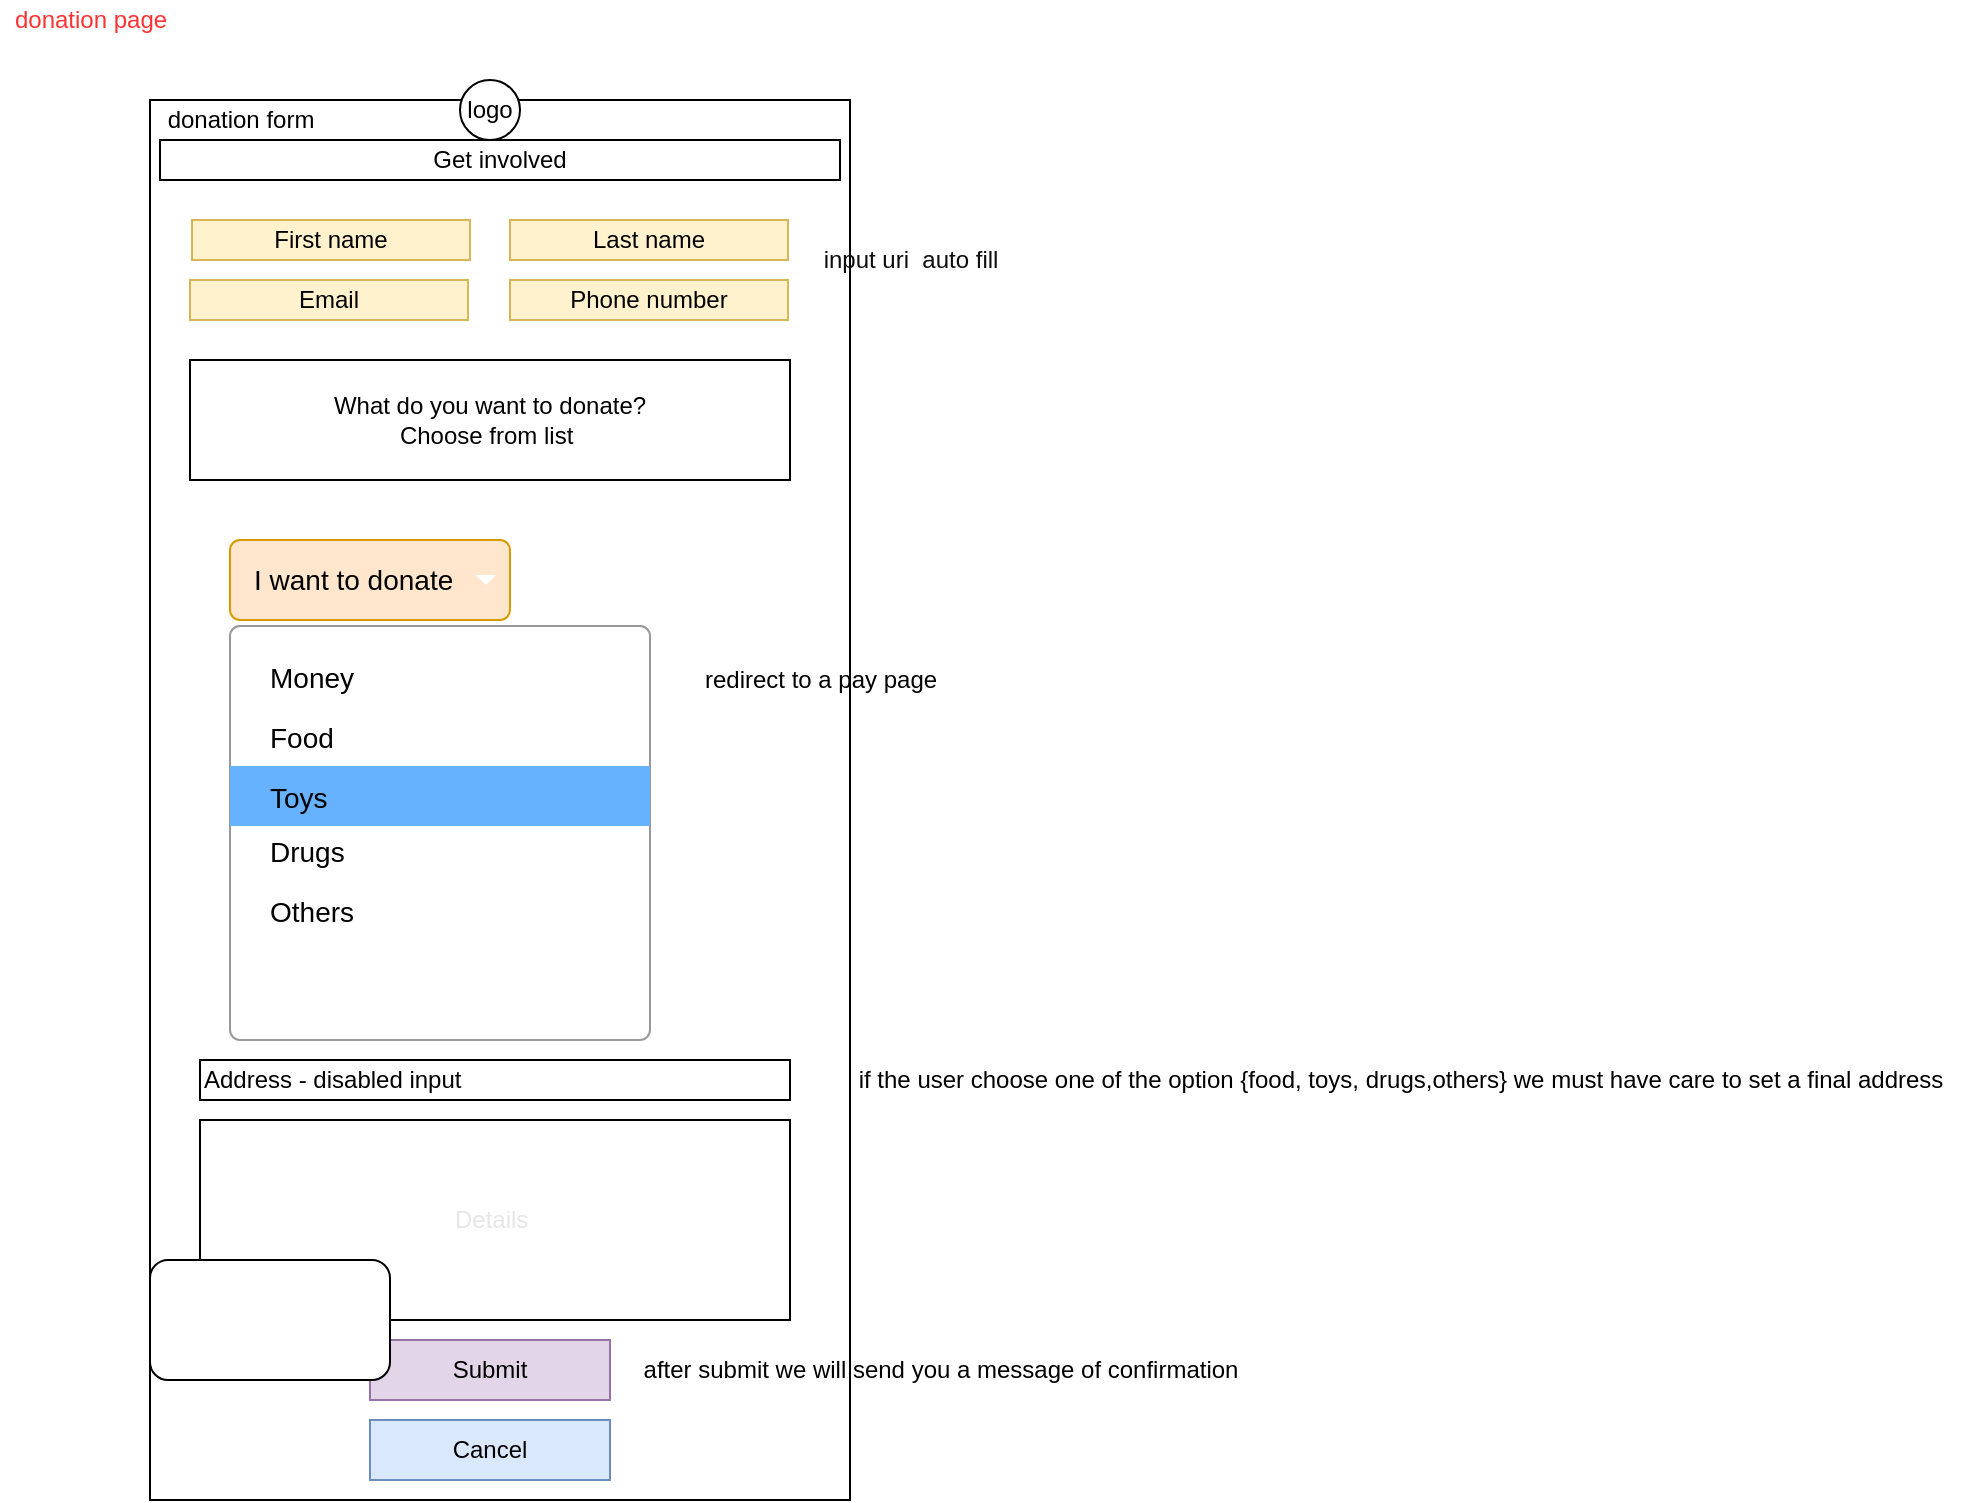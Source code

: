 <mxfile version="14.7.4" type="embed"><diagram id="Nfua8skfJUFJd0ukmEax" name="Page-1"><mxGraphModel dx="1270" dy="245" grid="1" gridSize="10" guides="1" tooltips="1" connect="1" arrows="1" fold="1" page="1" pageScale="1" pageWidth="850" pageHeight="1100" math="0" shadow="0"><root><mxCell id="0"/><mxCell id="1" parent="0"/><mxCell id="3" value="&lt;span style=&quot;color: rgba(0 , 0 , 0 , 0) ; font-family: monospace ; font-size: 0px&quot;&gt;%3CmxGraphModel%3E%3Croot%3E%3CmxCell%20id%3D%220%22%2F%3E%3CmxCell%20id%3D%221%22%20parent%3D%220%22%2F%3E%3CmxCell%20id%3D%222%22%20value%3D%22Food%22%20style%3D%22rounded%3D0%3BwhiteSpace%3Dwrap%3Bhtml%3D1%3BfillColor%3D%2399FFCC%3B%22%20vertex%3D%221%22%20parent%3D%221%22%3E%3CmxGeometry%20x%3D%22105%22%20y%3D%22320%22%20width%3D%22120%22%20height%3D%2230%22%20as%3D%22geometry%22%2F%3E%3C%2FmxCell%3E%3C%2Froot%3E%3C%2FmxGraphModel%3E&lt;/span&gt;" style="rounded=0;whiteSpace=wrap;html=1;" parent="1" vertex="1"><mxGeometry x="80" y="70" width="350" height="700" as="geometry"/></mxCell><mxCell id="4" value="Get involved" style="rounded=0;whiteSpace=wrap;html=1;" parent="1" vertex="1"><mxGeometry x="85" y="90" width="340" height="20" as="geometry"/></mxCell><mxCell id="5" value="First name" style="rounded=0;whiteSpace=wrap;html=1;" parent="1" vertex="1"><mxGeometry x="101" y="130" width="139" height="20" as="geometry"/></mxCell><mxCell id="6" value="Last name" style="rounded=0;whiteSpace=wrap;html=1;" parent="1" vertex="1"><mxGeometry x="260" y="130" width="139" height="20" as="geometry"/></mxCell><mxCell id="7" value="Email" style="rounded=0;whiteSpace=wrap;html=1;fillColor=#fff2cc;strokeColor=#d6b656;" parent="1" vertex="1"><mxGeometry x="100" y="160" width="139" height="20" as="geometry"/></mxCell><mxCell id="8" value="Phone number" style="rounded=0;whiteSpace=wrap;html=1;fillColor=#fff2cc;strokeColor=#d6b656;" parent="1" vertex="1"><mxGeometry x="260" y="160" width="139" height="20" as="geometry"/></mxCell><mxCell id="9" value="What do you want to donate?&lt;br&gt;Choose from list&amp;nbsp;" style="rounded=0;whiteSpace=wrap;html=1;" parent="1" vertex="1"><mxGeometry x="100" y="200" width="300" height="60" as="geometry"/></mxCell><mxCell id="10" value="First name" style="rounded=0;whiteSpace=wrap;html=1;fillColor=#fff2cc;strokeColor=#d6b656;" parent="1" vertex="1"><mxGeometry x="101" y="130" width="139" height="20" as="geometry"/></mxCell><mxCell id="11" value="Last name" style="rounded=0;whiteSpace=wrap;html=1;fillColor=#fff2cc;strokeColor=#d6b656;" parent="1" vertex="1"><mxGeometry x="260" y="130" width="139" height="20" as="geometry"/></mxCell><mxCell id="25" value="redirect to a pay page" style="text;html=1;align=center;verticalAlign=middle;resizable=0;points=[];autosize=1;strokeColor=none;" parent="1" vertex="1"><mxGeometry x="350" y="350" width="130" height="20" as="geometry"/></mxCell><mxCell id="26" value="I want to donate&amp;nbsp;" style="html=1;shadow=0;dashed=0;shape=mxgraph.bootstrap.rrect;rSize=5;strokeColor=#d79b00;strokeWidth=1;fillColor=#ffe6cc;whiteSpace=wrap;align=left;verticalAlign=middle;fontStyle=0;fontSize=14;spacingLeft=10;" parent="1" vertex="1"><mxGeometry x="120" y="290" width="140" height="40" as="geometry"/></mxCell><mxCell id="27" value="" style="shape=triangle;direction=south;fillColor=#ffffff;strokeColor=none;perimeter=none;" parent="26" vertex="1"><mxGeometry x="1" y="0.5" width="10" height="5" relative="1" as="geometry"><mxPoint x="-17" y="-2.5" as="offset"/></mxGeometry></mxCell><mxCell id="28" value="" style="html=1;shadow=0;dashed=0;shape=mxgraph.bootstrap.rrect;rSize=5;fillColor=#ffffff;strokeColor=#999999;" parent="1" vertex="1"><mxGeometry x="120" y="333" width="210" height="207" as="geometry"/></mxCell><mxCell id="29" value="Money" style="fillColor=none;strokeColor=none;align=left;spacing=20;fontSize=14;" parent="28" vertex="1"><mxGeometry width="210" height="30" relative="1" as="geometry"><mxPoint y="10" as="offset"/></mxGeometry></mxCell><mxCell id="30" value="Food" style="fillColor=none;strokeColor=none;align=left;spacing=20;fontSize=14;" parent="28" vertex="1"><mxGeometry width="210" height="30" relative="1" as="geometry"><mxPoint y="40" as="offset"/></mxGeometry></mxCell><mxCell id="31" value="Toys" style="strokeColor=none;align=left;spacing=20;fontSize=14;fillColor=#66B2FF;" parent="28" vertex="1"><mxGeometry width="210" height="30" relative="1" as="geometry"><mxPoint y="70" as="offset"/></mxGeometry></mxCell><mxCell id="45" value="Drugs" style="fillColor=none;strokeColor=none;align=left;spacing=20;fontSize=14;" parent="28" vertex="1"><mxGeometry y="97" width="210" height="30" as="geometry"/></mxCell><mxCell id="46" value="Others" style="strokeColor=none;align=left;spacing=20;fontSize=14;fillColor=none;" parent="28" vertex="1"><mxGeometry y="127" width="210" height="30" as="geometry"/></mxCell><mxCell id="50" value="Submit" style="rounded=0;whiteSpace=wrap;html=1;fillColor=#e1d5e7;strokeColor=#9673a6;" parent="1" vertex="1"><mxGeometry x="190" y="690" width="120" height="30" as="geometry"/></mxCell><mxCell id="51" value="Details&amp;nbsp;" style="rounded=0;whiteSpace=wrap;html=1;align=center;fontColor=#E6E6E6;" parent="1" vertex="1"><mxGeometry x="105" y="580" width="295" height="100" as="geometry"/></mxCell><mxCell id="53" value="if the user choose one of the option {food, toys, drugs,others} we must have care to set a final address" style="text;html=1;align=center;verticalAlign=middle;resizable=0;points=[];autosize=1;strokeColor=none;" parent="1" vertex="1"><mxGeometry x="425" y="550" width="560" height="20" as="geometry"/></mxCell><mxCell id="55" value="after submit we will send you a message of confirmation" style="text;html=1;align=center;verticalAlign=middle;resizable=0;points=[];autosize=1;strokeColor=none;" parent="1" vertex="1"><mxGeometry x="320" y="695" width="310" height="20" as="geometry"/></mxCell><mxCell id="56" value="Address - disabled input" style="rounded=0;whiteSpace=wrap;html=1;align=left;" parent="1" vertex="1"><mxGeometry x="105" y="550" width="295" height="20" as="geometry"/></mxCell><mxCell id="57" value="&lt;font color=&quot;#ff3333&quot;&gt;donation page&lt;/font&gt;" style="text;html=1;align=center;verticalAlign=middle;resizable=0;points=[];autosize=1;strokeColor=none;" parent="1" vertex="1"><mxGeometry x="5" y="20" width="90" height="20" as="geometry"/></mxCell><mxCell id="58" value="donation form" style="text;html=1;align=center;verticalAlign=middle;resizable=0;points=[];autosize=1;strokeColor=none;" parent="1" vertex="1"><mxGeometry x="80" y="70" width="90" height="20" as="geometry"/></mxCell><mxCell id="61" value="logo" style="ellipse;whiteSpace=wrap;html=1;aspect=fixed;align=center;" parent="1" vertex="1"><mxGeometry x="235" y="60" width="30" height="30" as="geometry"/></mxCell><mxCell id="62" value="&lt;font color=&quot;#0d0d0d&quot;&gt;input uri&amp;nbsp; auto fill&lt;/font&gt;" style="text;html=1;align=center;verticalAlign=middle;resizable=0;points=[];autosize=1;strokeColor=none;fontColor=#F2F2F2;" parent="1" vertex="1"><mxGeometry x="410" y="140" width="100" height="20" as="geometry"/></mxCell><mxCell id="63" value="Cancel" style="rounded=0;whiteSpace=wrap;html=1;fillColor=#dae8fc;strokeColor=#6c8ebf;" parent="1" vertex="1"><mxGeometry x="190" y="730" width="120" height="30" as="geometry"/></mxCell><mxCell id="64" value="" style="rounded=1;whiteSpace=wrap;html=1;" vertex="1" parent="1"><mxGeometry x="80" y="650" width="120" height="60" as="geometry"/></mxCell></root></mxGraphModel></diagram></mxfile>